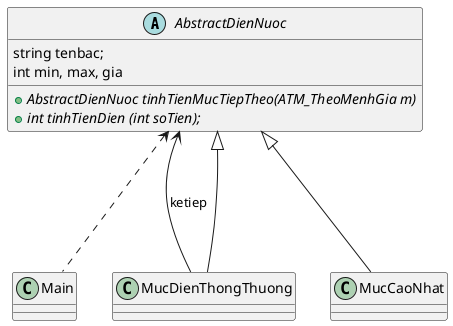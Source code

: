 @startuml
'https://plantuml.com/class-diagram
abstract class AbstractDienNuoc {
    string tenbac;
    int min, max, gia
    + {abstract} AbstractDienNuoc tinhTienMucTiepTheo(ATM_TheoMenhGia m)
    + {abstract} int tinhTienDien (int soTien);
}


AbstractDienNuoc <|--- MucDienThongThuong
AbstractDienNuoc <... Main
AbstractDienNuoc <|--- MucCaoNhat
MucDienThongThuong --> AbstractDienNuoc:ketiep


@enduml

